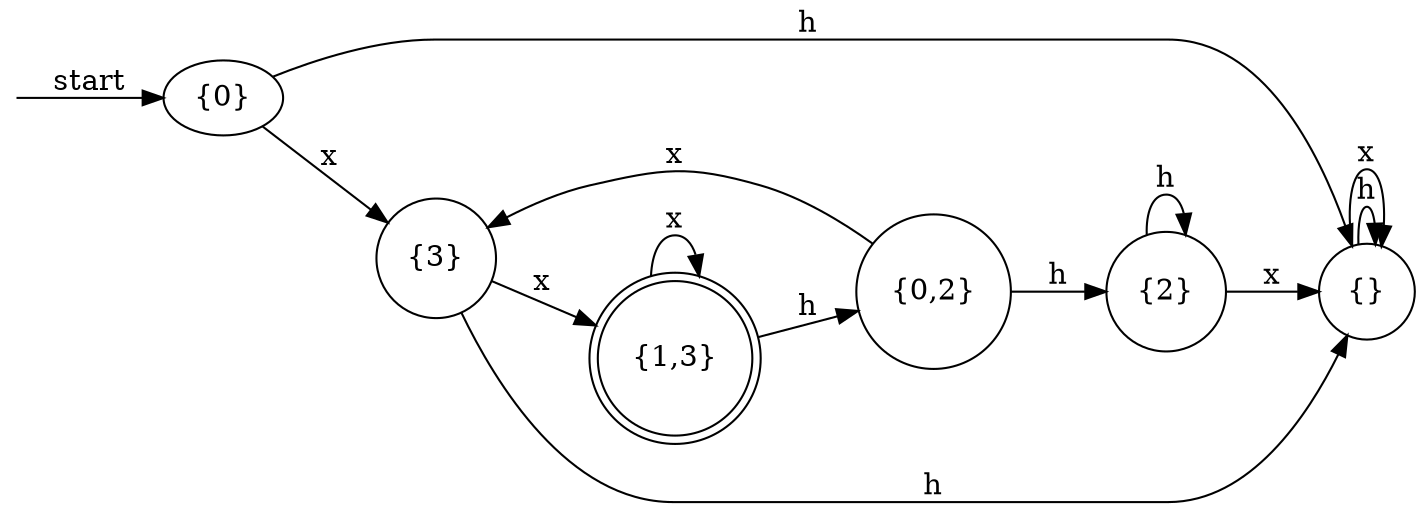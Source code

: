 digraph dfa {
    rankdir = LR;
    __start [style = invis, shape = point];
    __start -> "{0}" [ label = "start" ];
    node [shape = doublecircle]; "{1,3}"
    node [shape = circle];
    "{0}" -> "{}" [ label = "h" ];
    "{0}" -> "{3}" [ label = "x" ];
    "{}" -> "{}" [ label = "h" ];
    "{}" -> "{}" [ label = "x" ];
    "{3}" -> "{}" [ label = "h" ];
    "{3}" -> "{1,3}" [ label = "x" ];
    "{1,3}" -> "{0,2}" [ label = "h" ];
    "{1,3}" -> "{1,3}" [ label = "x" ];
    "{0,2}" -> "{2}" [ label = "h" ];
    "{0,2}" -> "{3}" [ label = "x" ];
    "{2}" -> "{2}" [ label = "h" ];
    "{2}" -> "{}" [ label = "x" ];
}
